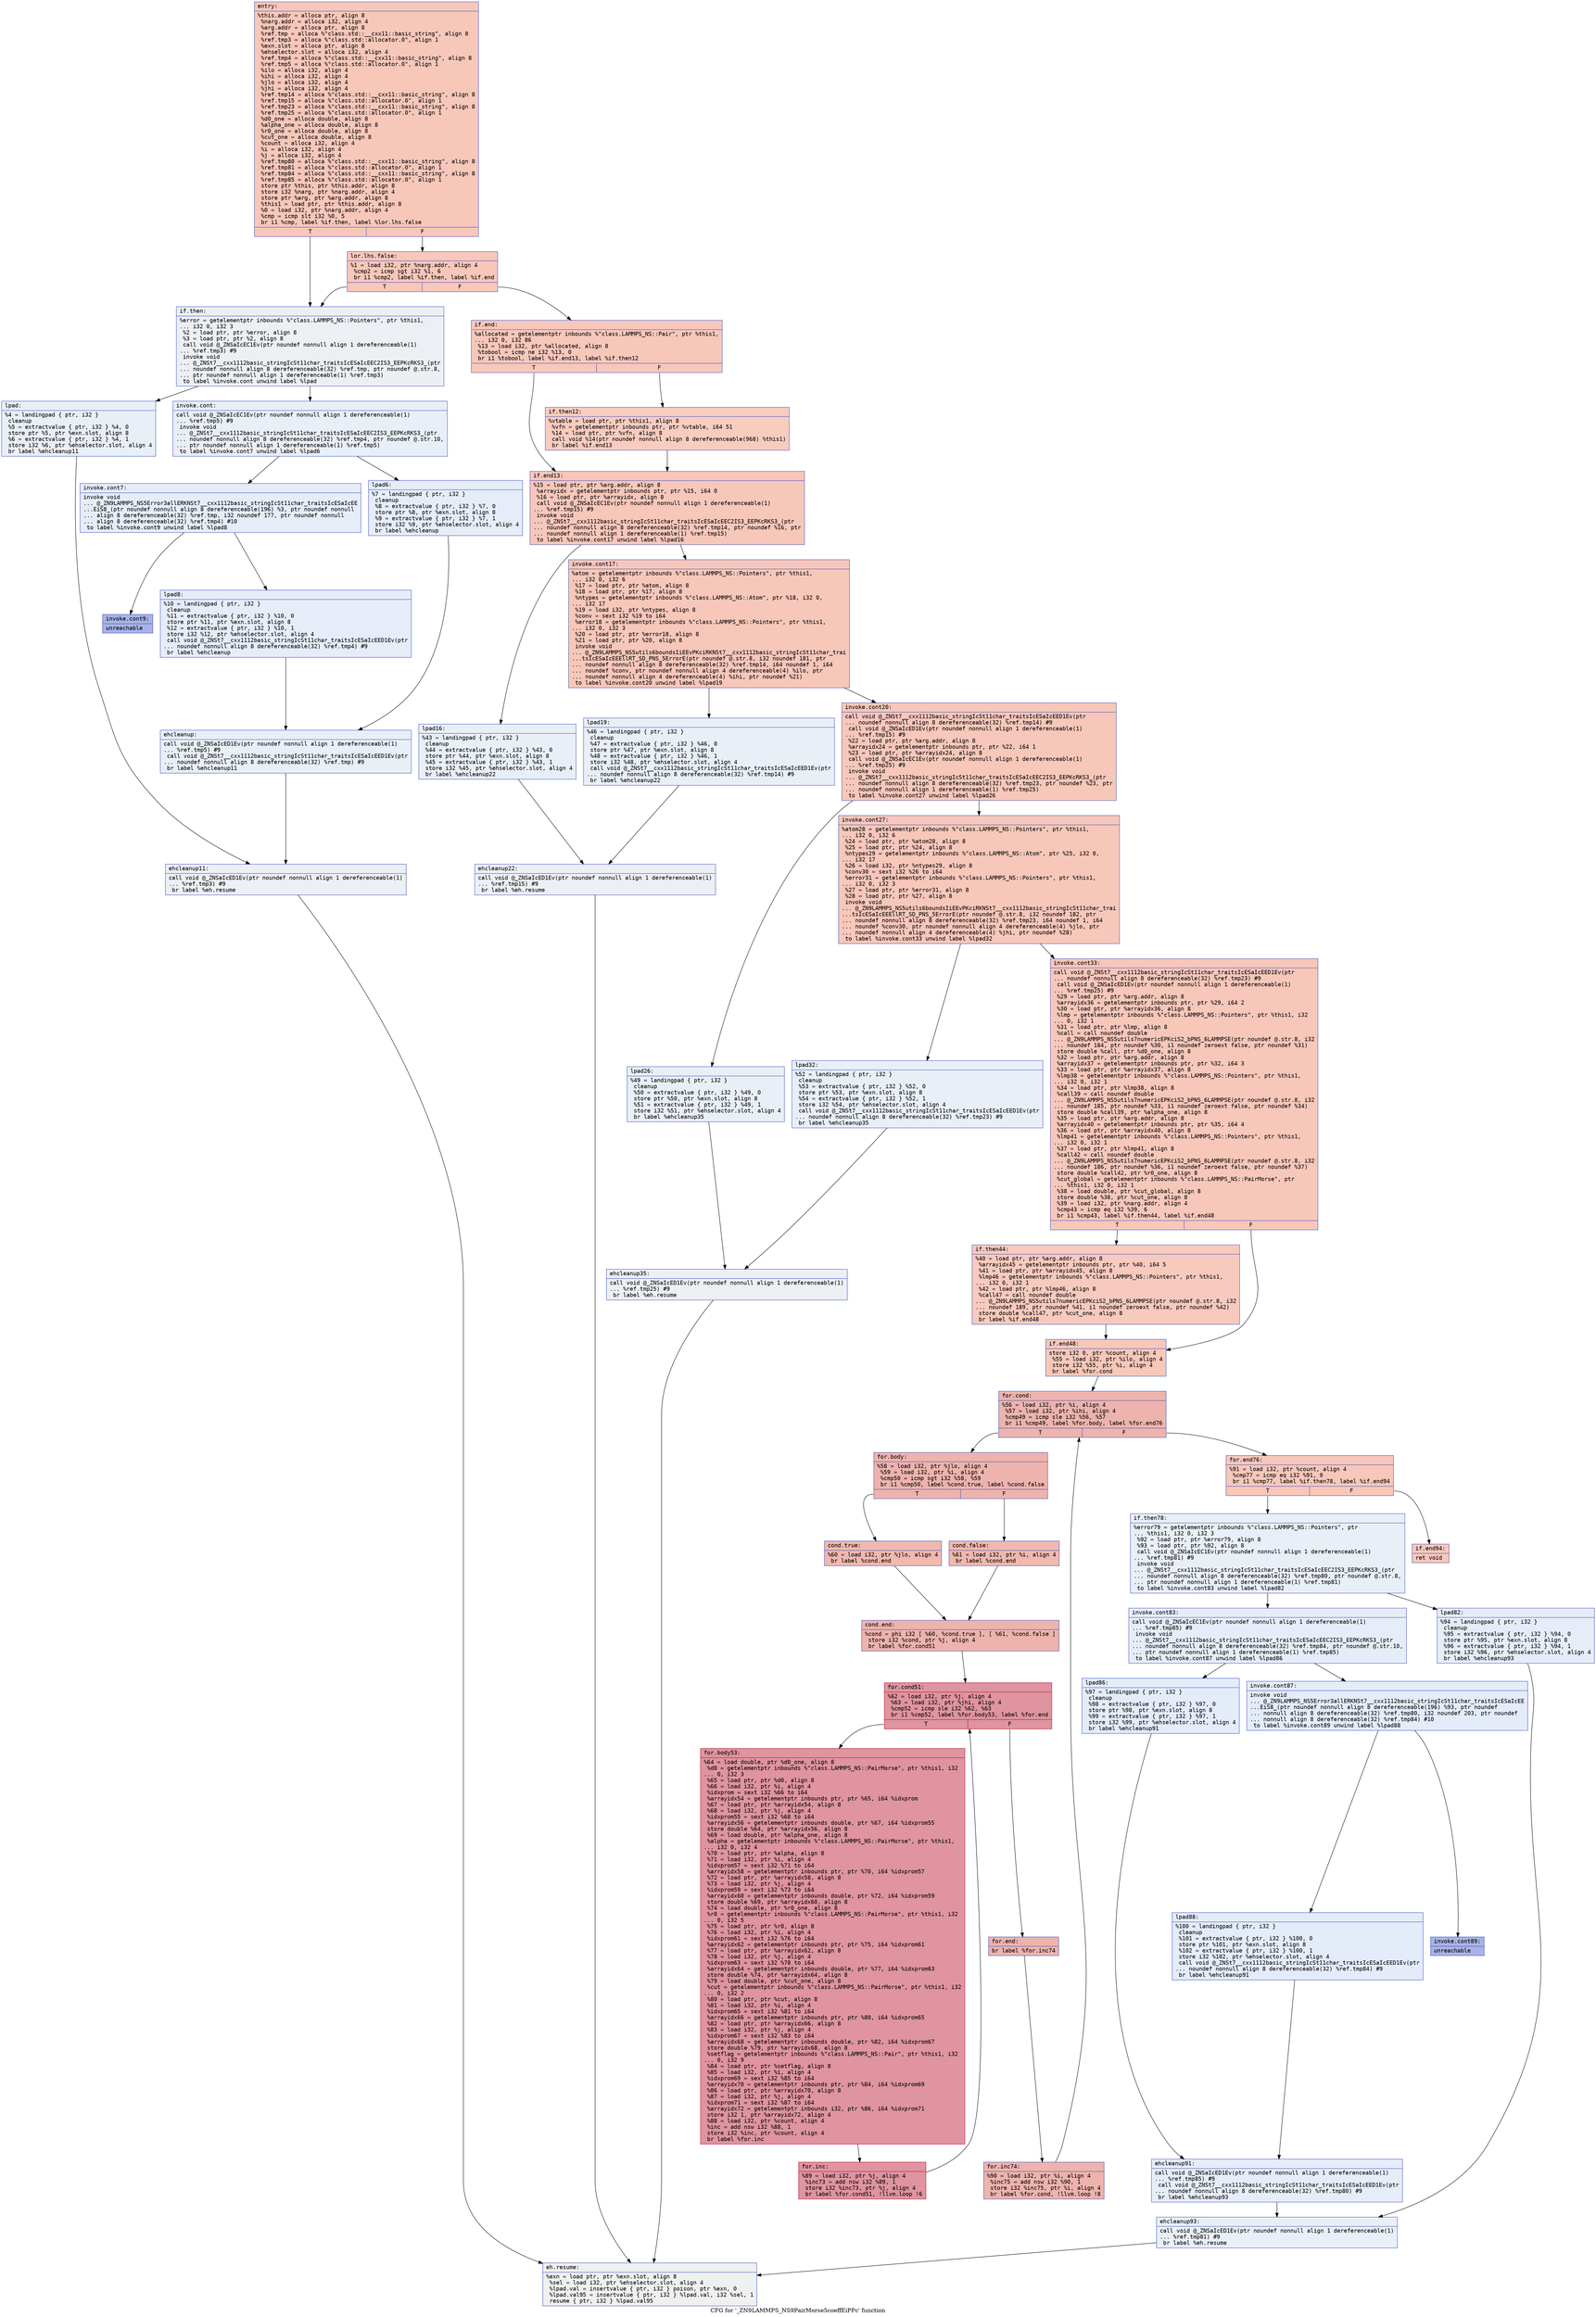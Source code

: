 digraph "CFG for '_ZN9LAMMPS_NS9PairMorse5coeffEiPPc' function" {
	label="CFG for '_ZN9LAMMPS_NS9PairMorse5coeffEiPPc' function";

	Node0x562dfdf71a10 [shape=record,color="#3d50c3ff", style=filled, fillcolor="#ec7f6370" fontname="Courier",label="{entry:\l|  %this.addr = alloca ptr, align 8\l  %narg.addr = alloca i32, align 4\l  %arg.addr = alloca ptr, align 8\l  %ref.tmp = alloca %\"class.std::__cxx11::basic_string\", align 8\l  %ref.tmp3 = alloca %\"class.std::allocator.0\", align 1\l  %exn.slot = alloca ptr, align 8\l  %ehselector.slot = alloca i32, align 4\l  %ref.tmp4 = alloca %\"class.std::__cxx11::basic_string\", align 8\l  %ref.tmp5 = alloca %\"class.std::allocator.0\", align 1\l  %ilo = alloca i32, align 4\l  %ihi = alloca i32, align 4\l  %jlo = alloca i32, align 4\l  %jhi = alloca i32, align 4\l  %ref.tmp14 = alloca %\"class.std::__cxx11::basic_string\", align 8\l  %ref.tmp15 = alloca %\"class.std::allocator.0\", align 1\l  %ref.tmp23 = alloca %\"class.std::__cxx11::basic_string\", align 8\l  %ref.tmp25 = alloca %\"class.std::allocator.0\", align 1\l  %d0_one = alloca double, align 8\l  %alpha_one = alloca double, align 8\l  %r0_one = alloca double, align 8\l  %cut_one = alloca double, align 8\l  %count = alloca i32, align 4\l  %i = alloca i32, align 4\l  %j = alloca i32, align 4\l  %ref.tmp80 = alloca %\"class.std::__cxx11::basic_string\", align 8\l  %ref.tmp81 = alloca %\"class.std::allocator.0\", align 1\l  %ref.tmp84 = alloca %\"class.std::__cxx11::basic_string\", align 8\l  %ref.tmp85 = alloca %\"class.std::allocator.0\", align 1\l  store ptr %this, ptr %this.addr, align 8\l  store i32 %narg, ptr %narg.addr, align 4\l  store ptr %arg, ptr %arg.addr, align 8\l  %this1 = load ptr, ptr %this.addr, align 8\l  %0 = load i32, ptr %narg.addr, align 4\l  %cmp = icmp slt i32 %0, 5\l  br i1 %cmp, label %if.then, label %lor.lhs.false\l|{<s0>T|<s1>F}}"];
	Node0x562dfdf71a10:s0 -> Node0x562dfdf731c0[tooltip="entry -> if.then\nProbability 0.00%" ];
	Node0x562dfdf71a10:s1 -> Node0x562dfdf73230[tooltip="entry -> lor.lhs.false\nProbability 100.00%" ];
	Node0x562dfdf73230 [shape=record,color="#3d50c3ff", style=filled, fillcolor="#ec7f6370" fontname="Courier",label="{lor.lhs.false:\l|  %1 = load i32, ptr %narg.addr, align 4\l  %cmp2 = icmp sgt i32 %1, 6\l  br i1 %cmp2, label %if.then, label %if.end\l|{<s0>T|<s1>F}}"];
	Node0x562dfdf73230:s0 -> Node0x562dfdf731c0[tooltip="lor.lhs.false -> if.then\nProbability 0.00%" ];
	Node0x562dfdf73230:s1 -> Node0x562dfdf73490[tooltip="lor.lhs.false -> if.end\nProbability 100.00%" ];
	Node0x562dfdf731c0 [shape=record,color="#3d50c3ff", style=filled, fillcolor="#d4dbe670" fontname="Courier",label="{if.then:\l|  %error = getelementptr inbounds %\"class.LAMMPS_NS::Pointers\", ptr %this1,\l... i32 0, i32 3\l  %2 = load ptr, ptr %error, align 8\l  %3 = load ptr, ptr %2, align 8\l  call void @_ZNSaIcEC1Ev(ptr noundef nonnull align 1 dereferenceable(1)\l... %ref.tmp3) #9\l  invoke void\l... @_ZNSt7__cxx1112basic_stringIcSt11char_traitsIcESaIcEEC2IS3_EEPKcRKS3_(ptr\l... noundef nonnull align 8 dereferenceable(32) %ref.tmp, ptr noundef @.str.8,\l... ptr noundef nonnull align 1 dereferenceable(1) %ref.tmp3)\l          to label %invoke.cont unwind label %lpad\l}"];
	Node0x562dfdf731c0 -> Node0x562dfdf73910[tooltip="if.then -> invoke.cont\nProbability 50.00%" ];
	Node0x562dfdf731c0 -> Node0x562dfdf73990[tooltip="if.then -> lpad\nProbability 50.00%" ];
	Node0x562dfdf73910 [shape=record,color="#3d50c3ff", style=filled, fillcolor="#cedaeb70" fontname="Courier",label="{invoke.cont:\l|  call void @_ZNSaIcEC1Ev(ptr noundef nonnull align 1 dereferenceable(1)\l... %ref.tmp5) #9\l  invoke void\l... @_ZNSt7__cxx1112basic_stringIcSt11char_traitsIcESaIcEEC2IS3_EEPKcRKS3_(ptr\l... noundef nonnull align 8 dereferenceable(32) %ref.tmp4, ptr noundef @.str.10,\l... ptr noundef nonnull align 1 dereferenceable(1) %ref.tmp5)\l          to label %invoke.cont7 unwind label %lpad6\l}"];
	Node0x562dfdf73910 -> Node0x562dfdf73cb0[tooltip="invoke.cont -> invoke.cont7\nProbability 50.00%" ];
	Node0x562dfdf73910 -> Node0x562dfdf73d00[tooltip="invoke.cont -> lpad6\nProbability 50.00%" ];
	Node0x562dfdf73cb0 [shape=record,color="#3d50c3ff", style=filled, fillcolor="#c7d7f070" fontname="Courier",label="{invoke.cont7:\l|  invoke void\l... @_ZN9LAMMPS_NS5Error3allERKNSt7__cxx1112basic_stringIcSt11char_traitsIcESaIcEE\l...EiS8_(ptr noundef nonnull align 8 dereferenceable(196) %3, ptr noundef nonnull\l... align 8 dereferenceable(32) %ref.tmp, i32 noundef 177, ptr noundef nonnull\l... align 8 dereferenceable(32) %ref.tmp4) #10\l          to label %invoke.cont9 unwind label %lpad8\l}"];
	Node0x562dfdf73cb0 -> Node0x562dfdf73c60[tooltip="invoke.cont7 -> invoke.cont9\nProbability 0.00%" ];
	Node0x562dfdf73cb0 -> Node0x562dfdf73fc0[tooltip="invoke.cont7 -> lpad8\nProbability 100.00%" ];
	Node0x562dfdf73c60 [shape=record,color="#3d50c3ff", style=filled, fillcolor="#3d50c370" fontname="Courier",label="{invoke.cont9:\l|  unreachable\l}"];
	Node0x562dfdf73990 [shape=record,color="#3d50c3ff", style=filled, fillcolor="#cedaeb70" fontname="Courier",label="{lpad:\l|  %4 = landingpad \{ ptr, i32 \}\l          cleanup\l  %5 = extractvalue \{ ptr, i32 \} %4, 0\l  store ptr %5, ptr %exn.slot, align 8\l  %6 = extractvalue \{ ptr, i32 \} %4, 1\l  store i32 %6, ptr %ehselector.slot, align 4\l  br label %ehcleanup11\l}"];
	Node0x562dfdf73990 -> Node0x562dfdf74580[tooltip="lpad -> ehcleanup11\nProbability 100.00%" ];
	Node0x562dfdf73d00 [shape=record,color="#3d50c3ff", style=filled, fillcolor="#c7d7f070" fontname="Courier",label="{lpad6:\l|  %7 = landingpad \{ ptr, i32 \}\l          cleanup\l  %8 = extractvalue \{ ptr, i32 \} %7, 0\l  store ptr %8, ptr %exn.slot, align 8\l  %9 = extractvalue \{ ptr, i32 \} %7, 1\l  store i32 %9, ptr %ehselector.slot, align 4\l  br label %ehcleanup\l}"];
	Node0x562dfdf73d00 -> Node0x562dfdf748d0[tooltip="lpad6 -> ehcleanup\nProbability 100.00%" ];
	Node0x562dfdf73fc0 [shape=record,color="#3d50c3ff", style=filled, fillcolor="#c7d7f070" fontname="Courier",label="{lpad8:\l|  %10 = landingpad \{ ptr, i32 \}\l          cleanup\l  %11 = extractvalue \{ ptr, i32 \} %10, 0\l  store ptr %11, ptr %exn.slot, align 8\l  %12 = extractvalue \{ ptr, i32 \} %10, 1\l  store i32 %12, ptr %ehselector.slot, align 4\l  call void @_ZNSt7__cxx1112basic_stringIcSt11char_traitsIcESaIcEED1Ev(ptr\l... noundef nonnull align 8 dereferenceable(32) %ref.tmp4) #9\l  br label %ehcleanup\l}"];
	Node0x562dfdf73fc0 -> Node0x562dfdf748d0[tooltip="lpad8 -> ehcleanup\nProbability 100.00%" ];
	Node0x562dfdf748d0 [shape=record,color="#3d50c3ff", style=filled, fillcolor="#cedaeb70" fontname="Courier",label="{ehcleanup:\l|  call void @_ZNSaIcED1Ev(ptr noundef nonnull align 1 dereferenceable(1)\l... %ref.tmp5) #9\l  call void @_ZNSt7__cxx1112basic_stringIcSt11char_traitsIcESaIcEED1Ev(ptr\l... noundef nonnull align 8 dereferenceable(32) %ref.tmp) #9\l  br label %ehcleanup11\l}"];
	Node0x562dfdf748d0 -> Node0x562dfdf74580[tooltip="ehcleanup -> ehcleanup11\nProbability 100.00%" ];
	Node0x562dfdf74580 [shape=record,color="#3d50c3ff", style=filled, fillcolor="#d4dbe670" fontname="Courier",label="{ehcleanup11:\l|  call void @_ZNSaIcED1Ev(ptr noundef nonnull align 1 dereferenceable(1)\l... %ref.tmp3) #9\l  br label %eh.resume\l}"];
	Node0x562dfdf74580 -> Node0x562dfdf75180[tooltip="ehcleanup11 -> eh.resume\nProbability 100.00%" ];
	Node0x562dfdf73490 [shape=record,color="#3d50c3ff", style=filled, fillcolor="#ec7f6370" fontname="Courier",label="{if.end:\l|  %allocated = getelementptr inbounds %\"class.LAMMPS_NS::Pair\", ptr %this1,\l... i32 0, i32 86\l  %13 = load i32, ptr %allocated, align 8\l  %tobool = icmp ne i32 %13, 0\l  br i1 %tobool, label %if.end13, label %if.then12\l|{<s0>T|<s1>F}}"];
	Node0x562dfdf73490:s0 -> Node0x562dfdf75a60[tooltip="if.end -> if.end13\nProbability 62.50%" ];
	Node0x562dfdf73490:s1 -> Node0x562dfdf75ae0[tooltip="if.end -> if.then12\nProbability 37.50%" ];
	Node0x562dfdf75ae0 [shape=record,color="#3d50c3ff", style=filled, fillcolor="#f08b6e70" fontname="Courier",label="{if.then12:\l|  %vtable = load ptr, ptr %this1, align 8\l  %vfn = getelementptr inbounds ptr, ptr %vtable, i64 51\l  %14 = load ptr, ptr %vfn, align 8\l  call void %14(ptr noundef nonnull align 8 dereferenceable(968) %this1)\l  br label %if.end13\l}"];
	Node0x562dfdf75ae0 -> Node0x562dfdf75a60[tooltip="if.then12 -> if.end13\nProbability 100.00%" ];
	Node0x562dfdf75a60 [shape=record,color="#3d50c3ff", style=filled, fillcolor="#ec7f6370" fontname="Courier",label="{if.end13:\l|  %15 = load ptr, ptr %arg.addr, align 8\l  %arrayidx = getelementptr inbounds ptr, ptr %15, i64 0\l  %16 = load ptr, ptr %arrayidx, align 8\l  call void @_ZNSaIcEC1Ev(ptr noundef nonnull align 1 dereferenceable(1)\l... %ref.tmp15) #9\l  invoke void\l... @_ZNSt7__cxx1112basic_stringIcSt11char_traitsIcESaIcEEC2IS3_EEPKcRKS3_(ptr\l... noundef nonnull align 8 dereferenceable(32) %ref.tmp14, ptr noundef %16, ptr\l... noundef nonnull align 1 dereferenceable(1) %ref.tmp15)\l          to label %invoke.cont17 unwind label %lpad16\l}"];
	Node0x562dfdf75a60 -> Node0x562dfdf762d0[tooltip="if.end13 -> invoke.cont17\nProbability 100.00%" ];
	Node0x562dfdf75a60 -> Node0x562dfdf76350[tooltip="if.end13 -> lpad16\nProbability 0.00%" ];
	Node0x562dfdf762d0 [shape=record,color="#3d50c3ff", style=filled, fillcolor="#ec7f6370" fontname="Courier",label="{invoke.cont17:\l|  %atom = getelementptr inbounds %\"class.LAMMPS_NS::Pointers\", ptr %this1,\l... i32 0, i32 6\l  %17 = load ptr, ptr %atom, align 8\l  %18 = load ptr, ptr %17, align 8\l  %ntypes = getelementptr inbounds %\"class.LAMMPS_NS::Atom\", ptr %18, i32 0,\l... i32 17\l  %19 = load i32, ptr %ntypes, align 8\l  %conv = sext i32 %19 to i64\l  %error18 = getelementptr inbounds %\"class.LAMMPS_NS::Pointers\", ptr %this1,\l... i32 0, i32 3\l  %20 = load ptr, ptr %error18, align 8\l  %21 = load ptr, ptr %20, align 8\l  invoke void\l... @_ZN9LAMMPS_NS5utils6boundsIiEEvPKciRKNSt7__cxx1112basic_stringIcSt11char_trai\l...tsIcESaIcEEEllRT_SD_PNS_5ErrorE(ptr noundef @.str.8, i32 noundef 181, ptr\l... noundef nonnull align 8 dereferenceable(32) %ref.tmp14, i64 noundef 1, i64\l... noundef %conv, ptr noundef nonnull align 4 dereferenceable(4) %ilo, ptr\l... noundef nonnull align 4 dereferenceable(4) %ihi, ptr noundef %21)\l          to label %invoke.cont20 unwind label %lpad19\l}"];
	Node0x562dfdf762d0 -> Node0x562dfdf76280[tooltip="invoke.cont17 -> invoke.cont20\nProbability 100.00%" ];
	Node0x562dfdf762d0 -> Node0x562dfdf76ba0[tooltip="invoke.cont17 -> lpad19\nProbability 0.00%" ];
	Node0x562dfdf76280 [shape=record,color="#3d50c3ff", style=filled, fillcolor="#ec7f6370" fontname="Courier",label="{invoke.cont20:\l|  call void @_ZNSt7__cxx1112basic_stringIcSt11char_traitsIcESaIcEED1Ev(ptr\l... noundef nonnull align 8 dereferenceable(32) %ref.tmp14) #9\l  call void @_ZNSaIcED1Ev(ptr noundef nonnull align 1 dereferenceable(1)\l... %ref.tmp15) #9\l  %22 = load ptr, ptr %arg.addr, align 8\l  %arrayidx24 = getelementptr inbounds ptr, ptr %22, i64 1\l  %23 = load ptr, ptr %arrayidx24, align 8\l  call void @_ZNSaIcEC1Ev(ptr noundef nonnull align 1 dereferenceable(1)\l... %ref.tmp25) #9\l  invoke void\l... @_ZNSt7__cxx1112basic_stringIcSt11char_traitsIcESaIcEEC2IS3_EEPKcRKS3_(ptr\l... noundef nonnull align 8 dereferenceable(32) %ref.tmp23, ptr noundef %23, ptr\l... noundef nonnull align 1 dereferenceable(1) %ref.tmp25)\l          to label %invoke.cont27 unwind label %lpad26\l}"];
	Node0x562dfdf76280 -> Node0x562dfdf773a0[tooltip="invoke.cont20 -> invoke.cont27\nProbability 100.00%" ];
	Node0x562dfdf76280 -> Node0x562dfdf77420[tooltip="invoke.cont20 -> lpad26\nProbability 0.00%" ];
	Node0x562dfdf773a0 [shape=record,color="#3d50c3ff", style=filled, fillcolor="#ec7f6370" fontname="Courier",label="{invoke.cont27:\l|  %atom28 = getelementptr inbounds %\"class.LAMMPS_NS::Pointers\", ptr %this1,\l... i32 0, i32 6\l  %24 = load ptr, ptr %atom28, align 8\l  %25 = load ptr, ptr %24, align 8\l  %ntypes29 = getelementptr inbounds %\"class.LAMMPS_NS::Atom\", ptr %25, i32 0,\l... i32 17\l  %26 = load i32, ptr %ntypes29, align 8\l  %conv30 = sext i32 %26 to i64\l  %error31 = getelementptr inbounds %\"class.LAMMPS_NS::Pointers\", ptr %this1,\l... i32 0, i32 3\l  %27 = load ptr, ptr %error31, align 8\l  %28 = load ptr, ptr %27, align 8\l  invoke void\l... @_ZN9LAMMPS_NS5utils6boundsIiEEvPKciRKNSt7__cxx1112basic_stringIcSt11char_trai\l...tsIcESaIcEEEllRT_SD_PNS_5ErrorE(ptr noundef @.str.8, i32 noundef 182, ptr\l... noundef nonnull align 8 dereferenceable(32) %ref.tmp23, i64 noundef 1, i64\l... noundef %conv30, ptr noundef nonnull align 4 dereferenceable(4) %jlo, ptr\l... noundef nonnull align 4 dereferenceable(4) %jhi, ptr noundef %28)\l          to label %invoke.cont33 unwind label %lpad32\l}"];
	Node0x562dfdf773a0 -> Node0x562dfdf77350[tooltip="invoke.cont27 -> invoke.cont33\nProbability 100.00%" ];
	Node0x562dfdf773a0 -> Node0x562dfdf77ce0[tooltip="invoke.cont27 -> lpad32\nProbability 0.00%" ];
	Node0x562dfdf77350 [shape=record,color="#3d50c3ff", style=filled, fillcolor="#ec7f6370" fontname="Courier",label="{invoke.cont33:\l|  call void @_ZNSt7__cxx1112basic_stringIcSt11char_traitsIcESaIcEED1Ev(ptr\l... noundef nonnull align 8 dereferenceable(32) %ref.tmp23) #9\l  call void @_ZNSaIcED1Ev(ptr noundef nonnull align 1 dereferenceable(1)\l... %ref.tmp25) #9\l  %29 = load ptr, ptr %arg.addr, align 8\l  %arrayidx36 = getelementptr inbounds ptr, ptr %29, i64 2\l  %30 = load ptr, ptr %arrayidx36, align 8\l  %lmp = getelementptr inbounds %\"class.LAMMPS_NS::Pointers\", ptr %this1, i32\l... 0, i32 1\l  %31 = load ptr, ptr %lmp, align 8\l  %call = call noundef double\l... @_ZN9LAMMPS_NS5utils7numericEPKciS2_bPNS_6LAMMPSE(ptr noundef @.str.8, i32\l... noundef 184, ptr noundef %30, i1 noundef zeroext false, ptr noundef %31)\l  store double %call, ptr %d0_one, align 8\l  %32 = load ptr, ptr %arg.addr, align 8\l  %arrayidx37 = getelementptr inbounds ptr, ptr %32, i64 3\l  %33 = load ptr, ptr %arrayidx37, align 8\l  %lmp38 = getelementptr inbounds %\"class.LAMMPS_NS::Pointers\", ptr %this1,\l... i32 0, i32 1\l  %34 = load ptr, ptr %lmp38, align 8\l  %call39 = call noundef double\l... @_ZN9LAMMPS_NS5utils7numericEPKciS2_bPNS_6LAMMPSE(ptr noundef @.str.8, i32\l... noundef 185, ptr noundef %33, i1 noundef zeroext false, ptr noundef %34)\l  store double %call39, ptr %alpha_one, align 8\l  %35 = load ptr, ptr %arg.addr, align 8\l  %arrayidx40 = getelementptr inbounds ptr, ptr %35, i64 4\l  %36 = load ptr, ptr %arrayidx40, align 8\l  %lmp41 = getelementptr inbounds %\"class.LAMMPS_NS::Pointers\", ptr %this1,\l... i32 0, i32 1\l  %37 = load ptr, ptr %lmp41, align 8\l  %call42 = call noundef double\l... @_ZN9LAMMPS_NS5utils7numericEPKciS2_bPNS_6LAMMPSE(ptr noundef @.str.8, i32\l... noundef 186, ptr noundef %36, i1 noundef zeroext false, ptr noundef %37)\l  store double %call42, ptr %r0_one, align 8\l  %cut_global = getelementptr inbounds %\"class.LAMMPS_NS::PairMorse\", ptr\l... %this1, i32 0, i32 1\l  %38 = load double, ptr %cut_global, align 8\l  store double %38, ptr %cut_one, align 8\l  %39 = load i32, ptr %narg.addr, align 4\l  %cmp43 = icmp eq i32 %39, 6\l  br i1 %cmp43, label %if.then44, label %if.end48\l|{<s0>T|<s1>F}}"];
	Node0x562dfdf77350:s0 -> Node0x562dfdf79530[tooltip="invoke.cont33 -> if.then44\nProbability 50.00%" ];
	Node0x562dfdf77350:s1 -> Node0x562dfdf795b0[tooltip="invoke.cont33 -> if.end48\nProbability 50.00%" ];
	Node0x562dfdf79530 [shape=record,color="#3d50c3ff", style=filled, fillcolor="#ef886b70" fontname="Courier",label="{if.then44:\l|  %40 = load ptr, ptr %arg.addr, align 8\l  %arrayidx45 = getelementptr inbounds ptr, ptr %40, i64 5\l  %41 = load ptr, ptr %arrayidx45, align 8\l  %lmp46 = getelementptr inbounds %\"class.LAMMPS_NS::Pointers\", ptr %this1,\l... i32 0, i32 1\l  %42 = load ptr, ptr %lmp46, align 8\l  %call47 = call noundef double\l... @_ZN9LAMMPS_NS5utils7numericEPKciS2_bPNS_6LAMMPSE(ptr noundef @.str.8, i32\l... noundef 189, ptr noundef %41, i1 noundef zeroext false, ptr noundef %42)\l  store double %call47, ptr %cut_one, align 8\l  br label %if.end48\l}"];
	Node0x562dfdf79530 -> Node0x562dfdf795b0[tooltip="if.then44 -> if.end48\nProbability 100.00%" ];
	Node0x562dfdf76350 [shape=record,color="#3d50c3ff", style=filled, fillcolor="#cedaeb70" fontname="Courier",label="{lpad16:\l|  %43 = landingpad \{ ptr, i32 \}\l          cleanup\l  %44 = extractvalue \{ ptr, i32 \} %43, 0\l  store ptr %44, ptr %exn.slot, align 8\l  %45 = extractvalue \{ ptr, i32 \} %43, 1\l  store i32 %45, ptr %ehselector.slot, align 4\l  br label %ehcleanup22\l}"];
	Node0x562dfdf76350 -> Node0x562dfdf7a020[tooltip="lpad16 -> ehcleanup22\nProbability 100.00%" ];
	Node0x562dfdf76ba0 [shape=record,color="#3d50c3ff", style=filled, fillcolor="#cedaeb70" fontname="Courier",label="{lpad19:\l|  %46 = landingpad \{ ptr, i32 \}\l          cleanup\l  %47 = extractvalue \{ ptr, i32 \} %46, 0\l  store ptr %47, ptr %exn.slot, align 8\l  %48 = extractvalue \{ ptr, i32 \} %46, 1\l  store i32 %48, ptr %ehselector.slot, align 4\l  call void @_ZNSt7__cxx1112basic_stringIcSt11char_traitsIcESaIcEED1Ev(ptr\l... noundef nonnull align 8 dereferenceable(32) %ref.tmp14) #9\l  br label %ehcleanup22\l}"];
	Node0x562dfdf76ba0 -> Node0x562dfdf7a020[tooltip="lpad19 -> ehcleanup22\nProbability 100.00%" ];
	Node0x562dfdf7a020 [shape=record,color="#3d50c3ff", style=filled, fillcolor="#d4dbe670" fontname="Courier",label="{ehcleanup22:\l|  call void @_ZNSaIcED1Ev(ptr noundef nonnull align 1 dereferenceable(1)\l... %ref.tmp15) #9\l  br label %eh.resume\l}"];
	Node0x562dfdf7a020 -> Node0x562dfdf75180[tooltip="ehcleanup22 -> eh.resume\nProbability 100.00%" ];
	Node0x562dfdf77420 [shape=record,color="#3d50c3ff", style=filled, fillcolor="#cedaeb70" fontname="Courier",label="{lpad26:\l|  %49 = landingpad \{ ptr, i32 \}\l          cleanup\l  %50 = extractvalue \{ ptr, i32 \} %49, 0\l  store ptr %50, ptr %exn.slot, align 8\l  %51 = extractvalue \{ ptr, i32 \} %49, 1\l  store i32 %51, ptr %ehselector.slot, align 4\l  br label %ehcleanup35\l}"];
	Node0x562dfdf77420 -> Node0x562dfdf7b120[tooltip="lpad26 -> ehcleanup35\nProbability 100.00%" ];
	Node0x562dfdf77ce0 [shape=record,color="#3d50c3ff", style=filled, fillcolor="#cedaeb70" fontname="Courier",label="{lpad32:\l|  %52 = landingpad \{ ptr, i32 \}\l          cleanup\l  %53 = extractvalue \{ ptr, i32 \} %52, 0\l  store ptr %53, ptr %exn.slot, align 8\l  %54 = extractvalue \{ ptr, i32 \} %52, 1\l  store i32 %54, ptr %ehselector.slot, align 4\l  call void @_ZNSt7__cxx1112basic_stringIcSt11char_traitsIcESaIcEED1Ev(ptr\l... noundef nonnull align 8 dereferenceable(32) %ref.tmp23) #9\l  br label %ehcleanup35\l}"];
	Node0x562dfdf77ce0 -> Node0x562dfdf7b120[tooltip="lpad32 -> ehcleanup35\nProbability 100.00%" ];
	Node0x562dfdf7b120 [shape=record,color="#3d50c3ff", style=filled, fillcolor="#d4dbe670" fontname="Courier",label="{ehcleanup35:\l|  call void @_ZNSaIcED1Ev(ptr noundef nonnull align 1 dereferenceable(1)\l... %ref.tmp25) #9\l  br label %eh.resume\l}"];
	Node0x562dfdf7b120 -> Node0x562dfdf75180[tooltip="ehcleanup35 -> eh.resume\nProbability 100.00%" ];
	Node0x562dfdf795b0 [shape=record,color="#3d50c3ff", style=filled, fillcolor="#ec7f6370" fontname="Courier",label="{if.end48:\l|  store i32 0, ptr %count, align 4\l  %55 = load i32, ptr %ilo, align 4\l  store i32 %55, ptr %i, align 4\l  br label %for.cond\l}"];
	Node0x562dfdf795b0 -> Node0x562dfdf7b970[tooltip="if.end48 -> for.cond\nProbability 100.00%" ];
	Node0x562dfdf7b970 [shape=record,color="#3d50c3ff", style=filled, fillcolor="#d6524470" fontname="Courier",label="{for.cond:\l|  %56 = load i32, ptr %i, align 4\l  %57 = load i32, ptr %ihi, align 4\l  %cmp49 = icmp sle i32 %56, %57\l  br i1 %cmp49, label %for.body, label %for.end76\l|{<s0>T|<s1>F}}"];
	Node0x562dfdf7b970:s0 -> Node0x562dfdf7bbc0[tooltip="for.cond -> for.body\nProbability 96.88%" ];
	Node0x562dfdf7b970:s1 -> Node0x562dfdf7bc40[tooltip="for.cond -> for.end76\nProbability 3.12%" ];
	Node0x562dfdf7bbc0 [shape=record,color="#3d50c3ff", style=filled, fillcolor="#d6524470" fontname="Courier",label="{for.body:\l|  %58 = load i32, ptr %jlo, align 4\l  %59 = load i32, ptr %i, align 4\l  %cmp50 = icmp sgt i32 %58, %59\l  br i1 %cmp50, label %cond.true, label %cond.false\l|{<s0>T|<s1>F}}"];
	Node0x562dfdf7bbc0:s0 -> Node0x562dfdf7bf20[tooltip="for.body -> cond.true\nProbability 50.00%" ];
	Node0x562dfdf7bbc0:s1 -> Node0x562dfdf7bfa0[tooltip="for.body -> cond.false\nProbability 50.00%" ];
	Node0x562dfdf7bf20 [shape=record,color="#3d50c3ff", style=filled, fillcolor="#dc5d4a70" fontname="Courier",label="{cond.true:\l|  %60 = load i32, ptr %jlo, align 4\l  br label %cond.end\l}"];
	Node0x562dfdf7bf20 -> Node0x562dfdf754c0[tooltip="cond.true -> cond.end\nProbability 100.00%" ];
	Node0x562dfdf7bfa0 [shape=record,color="#3d50c3ff", style=filled, fillcolor="#dc5d4a70" fontname="Courier",label="{cond.false:\l|  %61 = load i32, ptr %i, align 4\l  br label %cond.end\l}"];
	Node0x562dfdf7bfa0 -> Node0x562dfdf754c0[tooltip="cond.false -> cond.end\nProbability 100.00%" ];
	Node0x562dfdf754c0 [shape=record,color="#3d50c3ff", style=filled, fillcolor="#d6524470" fontname="Courier",label="{cond.end:\l|  %cond = phi i32 [ %60, %cond.true ], [ %61, %cond.false ]\l  store i32 %cond, ptr %j, align 4\l  br label %for.cond51\l}"];
	Node0x562dfdf754c0 -> Node0x562dfdf75760[tooltip="cond.end -> for.cond51\nProbability 100.00%" ];
	Node0x562dfdf75760 [shape=record,color="#b70d28ff", style=filled, fillcolor="#b70d2870" fontname="Courier",label="{for.cond51:\l|  %62 = load i32, ptr %j, align 4\l  %63 = load i32, ptr %jhi, align 4\l  %cmp52 = icmp sle i32 %62, %63\l  br i1 %cmp52, label %for.body53, label %for.end\l|{<s0>T|<s1>F}}"];
	Node0x562dfdf75760:s0 -> Node0x562dfdf7cd50[tooltip="for.cond51 -> for.body53\nProbability 96.88%" ];
	Node0x562dfdf75760:s1 -> Node0x562dfdf7cdd0[tooltip="for.cond51 -> for.end\nProbability 3.12%" ];
	Node0x562dfdf7cd50 [shape=record,color="#b70d28ff", style=filled, fillcolor="#b70d2870" fontname="Courier",label="{for.body53:\l|  %64 = load double, ptr %d0_one, align 8\l  %d0 = getelementptr inbounds %\"class.LAMMPS_NS::PairMorse\", ptr %this1, i32\l... 0, i32 3\l  %65 = load ptr, ptr %d0, align 8\l  %66 = load i32, ptr %i, align 4\l  %idxprom = sext i32 %66 to i64\l  %arrayidx54 = getelementptr inbounds ptr, ptr %65, i64 %idxprom\l  %67 = load ptr, ptr %arrayidx54, align 8\l  %68 = load i32, ptr %j, align 4\l  %idxprom55 = sext i32 %68 to i64\l  %arrayidx56 = getelementptr inbounds double, ptr %67, i64 %idxprom55\l  store double %64, ptr %arrayidx56, align 8\l  %69 = load double, ptr %alpha_one, align 8\l  %alpha = getelementptr inbounds %\"class.LAMMPS_NS::PairMorse\", ptr %this1,\l... i32 0, i32 4\l  %70 = load ptr, ptr %alpha, align 8\l  %71 = load i32, ptr %i, align 4\l  %idxprom57 = sext i32 %71 to i64\l  %arrayidx58 = getelementptr inbounds ptr, ptr %70, i64 %idxprom57\l  %72 = load ptr, ptr %arrayidx58, align 8\l  %73 = load i32, ptr %j, align 4\l  %idxprom59 = sext i32 %73 to i64\l  %arrayidx60 = getelementptr inbounds double, ptr %72, i64 %idxprom59\l  store double %69, ptr %arrayidx60, align 8\l  %74 = load double, ptr %r0_one, align 8\l  %r0 = getelementptr inbounds %\"class.LAMMPS_NS::PairMorse\", ptr %this1, i32\l... 0, i32 5\l  %75 = load ptr, ptr %r0, align 8\l  %76 = load i32, ptr %i, align 4\l  %idxprom61 = sext i32 %76 to i64\l  %arrayidx62 = getelementptr inbounds ptr, ptr %75, i64 %idxprom61\l  %77 = load ptr, ptr %arrayidx62, align 8\l  %78 = load i32, ptr %j, align 4\l  %idxprom63 = sext i32 %78 to i64\l  %arrayidx64 = getelementptr inbounds double, ptr %77, i64 %idxprom63\l  store double %74, ptr %arrayidx64, align 8\l  %79 = load double, ptr %cut_one, align 8\l  %cut = getelementptr inbounds %\"class.LAMMPS_NS::PairMorse\", ptr %this1, i32\l... 0, i32 2\l  %80 = load ptr, ptr %cut, align 8\l  %81 = load i32, ptr %i, align 4\l  %idxprom65 = sext i32 %81 to i64\l  %arrayidx66 = getelementptr inbounds ptr, ptr %80, i64 %idxprom65\l  %82 = load ptr, ptr %arrayidx66, align 8\l  %83 = load i32, ptr %j, align 4\l  %idxprom67 = sext i32 %83 to i64\l  %arrayidx68 = getelementptr inbounds double, ptr %82, i64 %idxprom67\l  store double %79, ptr %arrayidx68, align 8\l  %setflag = getelementptr inbounds %\"class.LAMMPS_NS::Pair\", ptr %this1, i32\l... 0, i32 9\l  %84 = load ptr, ptr %setflag, align 8\l  %85 = load i32, ptr %i, align 4\l  %idxprom69 = sext i32 %85 to i64\l  %arrayidx70 = getelementptr inbounds ptr, ptr %84, i64 %idxprom69\l  %86 = load ptr, ptr %arrayidx70, align 8\l  %87 = load i32, ptr %j, align 4\l  %idxprom71 = sext i32 %87 to i64\l  %arrayidx72 = getelementptr inbounds i32, ptr %86, i64 %idxprom71\l  store i32 1, ptr %arrayidx72, align 4\l  %88 = load i32, ptr %count, align 4\l  %inc = add nsw i32 %88, 1\l  store i32 %inc, ptr %count, align 4\l  br label %for.inc\l}"];
	Node0x562dfdf7cd50 -> Node0x562dfdf7f2f0[tooltip="for.body53 -> for.inc\nProbability 100.00%" ];
	Node0x562dfdf7f2f0 [shape=record,color="#b70d28ff", style=filled, fillcolor="#b70d2870" fontname="Courier",label="{for.inc:\l|  %89 = load i32, ptr %j, align 4\l  %inc73 = add nsw i32 %89, 1\l  store i32 %inc73, ptr %j, align 4\l  br label %for.cond51, !llvm.loop !6\l}"];
	Node0x562dfdf7f2f0 -> Node0x562dfdf75760[tooltip="for.inc -> for.cond51\nProbability 100.00%" ];
	Node0x562dfdf7cdd0 [shape=record,color="#3d50c3ff", style=filled, fillcolor="#d6524470" fontname="Courier",label="{for.end:\l|  br label %for.inc74\l}"];
	Node0x562dfdf7cdd0 -> Node0x562dfdf7f6e0[tooltip="for.end -> for.inc74\nProbability 100.00%" ];
	Node0x562dfdf7f6e0 [shape=record,color="#3d50c3ff", style=filled, fillcolor="#d6524470" fontname="Courier",label="{for.inc74:\l|  %90 = load i32, ptr %i, align 4\l  %inc75 = add nsw i32 %90, 1\l  store i32 %inc75, ptr %i, align 4\l  br label %for.cond, !llvm.loop !8\l}"];
	Node0x562dfdf7f6e0 -> Node0x562dfdf7b970[tooltip="for.inc74 -> for.cond\nProbability 100.00%" ];
	Node0x562dfdf7bc40 [shape=record,color="#3d50c3ff", style=filled, fillcolor="#ec7f6370" fontname="Courier",label="{for.end76:\l|  %91 = load i32, ptr %count, align 4\l  %cmp77 = icmp eq i32 %91, 0\l  br i1 %cmp77, label %if.then78, label %if.end94\l|{<s0>T|<s1>F}}"];
	Node0x562dfdf7bc40:s0 -> Node0x562dfdf7fc90[tooltip="for.end76 -> if.then78\nProbability 0.00%" ];
	Node0x562dfdf7bc40:s1 -> Node0x562dfdf7fd10[tooltip="for.end76 -> if.end94\nProbability 100.00%" ];
	Node0x562dfdf7fc90 [shape=record,color="#3d50c3ff", style=filled, fillcolor="#cedaeb70" fontname="Courier",label="{if.then78:\l|  %error79 = getelementptr inbounds %\"class.LAMMPS_NS::Pointers\", ptr\l... %this1, i32 0, i32 3\l  %92 = load ptr, ptr %error79, align 8\l  %93 = load ptr, ptr %92, align 8\l  call void @_ZNSaIcEC1Ev(ptr noundef nonnull align 1 dereferenceable(1)\l... %ref.tmp81) #9\l  invoke void\l... @_ZNSt7__cxx1112basic_stringIcSt11char_traitsIcESaIcEEC2IS3_EEPKcRKS3_(ptr\l... noundef nonnull align 8 dereferenceable(32) %ref.tmp80, ptr noundef @.str.8,\l... ptr noundef nonnull align 1 dereferenceable(1) %ref.tmp81)\l          to label %invoke.cont83 unwind label %lpad82\l}"];
	Node0x562dfdf7fc90 -> Node0x562dfdf801a0[tooltip="if.then78 -> invoke.cont83\nProbability 50.00%" ];
	Node0x562dfdf7fc90 -> Node0x562dfdf80220[tooltip="if.then78 -> lpad82\nProbability 50.00%" ];
	Node0x562dfdf801a0 [shape=record,color="#3d50c3ff", style=filled, fillcolor="#c7d7f070" fontname="Courier",label="{invoke.cont83:\l|  call void @_ZNSaIcEC1Ev(ptr noundef nonnull align 1 dereferenceable(1)\l... %ref.tmp85) #9\l  invoke void\l... @_ZNSt7__cxx1112basic_stringIcSt11char_traitsIcESaIcEEC2IS3_EEPKcRKS3_(ptr\l... noundef nonnull align 8 dereferenceable(32) %ref.tmp84, ptr noundef @.str.10,\l... ptr noundef nonnull align 1 dereferenceable(1) %ref.tmp85)\l          to label %invoke.cont87 unwind label %lpad86\l}"];
	Node0x562dfdf801a0 -> Node0x562dfdf80540[tooltip="invoke.cont83 -> invoke.cont87\nProbability 50.00%" ];
	Node0x562dfdf801a0 -> Node0x562dfdf80590[tooltip="invoke.cont83 -> lpad86\nProbability 50.00%" ];
	Node0x562dfdf80540 [shape=record,color="#3d50c3ff", style=filled, fillcolor="#c1d4f470" fontname="Courier",label="{invoke.cont87:\l|  invoke void\l... @_ZN9LAMMPS_NS5Error3allERKNSt7__cxx1112basic_stringIcSt11char_traitsIcESaIcEE\l...EiS8_(ptr noundef nonnull align 8 dereferenceable(196) %93, ptr noundef\l... nonnull align 8 dereferenceable(32) %ref.tmp80, i32 noundef 203, ptr noundef\l... nonnull align 8 dereferenceable(32) %ref.tmp84) #10\l          to label %invoke.cont89 unwind label %lpad88\l}"];
	Node0x562dfdf80540 -> Node0x562dfdf804f0[tooltip="invoke.cont87 -> invoke.cont89\nProbability 0.00%" ];
	Node0x562dfdf80540 -> Node0x562dfdf808b0[tooltip="invoke.cont87 -> lpad88\nProbability 100.00%" ];
	Node0x562dfdf804f0 [shape=record,color="#3d50c3ff", style=filled, fillcolor="#3d50c370" fontname="Courier",label="{invoke.cont89:\l|  unreachable\l}"];
	Node0x562dfdf80220 [shape=record,color="#3d50c3ff", style=filled, fillcolor="#c7d7f070" fontname="Courier",label="{lpad82:\l|  %94 = landingpad \{ ptr, i32 \}\l          cleanup\l  %95 = extractvalue \{ ptr, i32 \} %94, 0\l  store ptr %95, ptr %exn.slot, align 8\l  %96 = extractvalue \{ ptr, i32 \} %94, 1\l  store i32 %96, ptr %ehselector.slot, align 4\l  br label %ehcleanup93\l}"];
	Node0x562dfdf80220 -> Node0x562dfdf7a360[tooltip="lpad82 -> ehcleanup93\nProbability 100.00%" ];
	Node0x562dfdf80590 [shape=record,color="#3d50c3ff", style=filled, fillcolor="#c1d4f470" fontname="Courier",label="{lpad86:\l|  %97 = landingpad \{ ptr, i32 \}\l          cleanup\l  %98 = extractvalue \{ ptr, i32 \} %97, 0\l  store ptr %98, ptr %exn.slot, align 8\l  %99 = extractvalue \{ ptr, i32 \} %97, 1\l  store i32 %99, ptr %ehselector.slot, align 4\l  br label %ehcleanup91\l}"];
	Node0x562dfdf80590 -> Node0x562dfdf7a6b0[tooltip="lpad86 -> ehcleanup91\nProbability 100.00%" ];
	Node0x562dfdf808b0 [shape=record,color="#3d50c3ff", style=filled, fillcolor="#c1d4f470" fontname="Courier",label="{lpad88:\l|  %100 = landingpad \{ ptr, i32 \}\l          cleanup\l  %101 = extractvalue \{ ptr, i32 \} %100, 0\l  store ptr %101, ptr %exn.slot, align 8\l  %102 = extractvalue \{ ptr, i32 \} %100, 1\l  store i32 %102, ptr %ehselector.slot, align 4\l  call void @_ZNSt7__cxx1112basic_stringIcSt11char_traitsIcESaIcEED1Ev(ptr\l... noundef nonnull align 8 dereferenceable(32) %ref.tmp84) #9\l  br label %ehcleanup91\l}"];
	Node0x562dfdf808b0 -> Node0x562dfdf7a6b0[tooltip="lpad88 -> ehcleanup91\nProbability 100.00%" ];
	Node0x562dfdf7a6b0 [shape=record,color="#3d50c3ff", style=filled, fillcolor="#c7d7f070" fontname="Courier",label="{ehcleanup91:\l|  call void @_ZNSaIcED1Ev(ptr noundef nonnull align 1 dereferenceable(1)\l... %ref.tmp85) #9\l  call void @_ZNSt7__cxx1112basic_stringIcSt11char_traitsIcESaIcEED1Ev(ptr\l... noundef nonnull align 8 dereferenceable(32) %ref.tmp80) #9\l  br label %ehcleanup93\l}"];
	Node0x562dfdf7a6b0 -> Node0x562dfdf7a360[tooltip="ehcleanup91 -> ehcleanup93\nProbability 100.00%" ];
	Node0x562dfdf7a360 [shape=record,color="#3d50c3ff", style=filled, fillcolor="#cedaeb70" fontname="Courier",label="{ehcleanup93:\l|  call void @_ZNSaIcED1Ev(ptr noundef nonnull align 1 dereferenceable(1)\l... %ref.tmp81) #9\l  br label %eh.resume\l}"];
	Node0x562dfdf7a360 -> Node0x562dfdf75180[tooltip="ehcleanup93 -> eh.resume\nProbability 100.00%" ];
	Node0x562dfdf7fd10 [shape=record,color="#3d50c3ff", style=filled, fillcolor="#ec7f6370" fontname="Courier",label="{if.end94:\l|  ret void\l}"];
	Node0x562dfdf75180 [shape=record,color="#3d50c3ff", style=filled, fillcolor="#dbdcde70" fontname="Courier",label="{eh.resume:\l|  %exn = load ptr, ptr %exn.slot, align 8\l  %sel = load i32, ptr %ehselector.slot, align 4\l  %lpad.val = insertvalue \{ ptr, i32 \} poison, ptr %exn, 0\l  %lpad.val95 = insertvalue \{ ptr, i32 \} %lpad.val, i32 %sel, 1\l  resume \{ ptr, i32 \} %lpad.val95\l}"];
}
